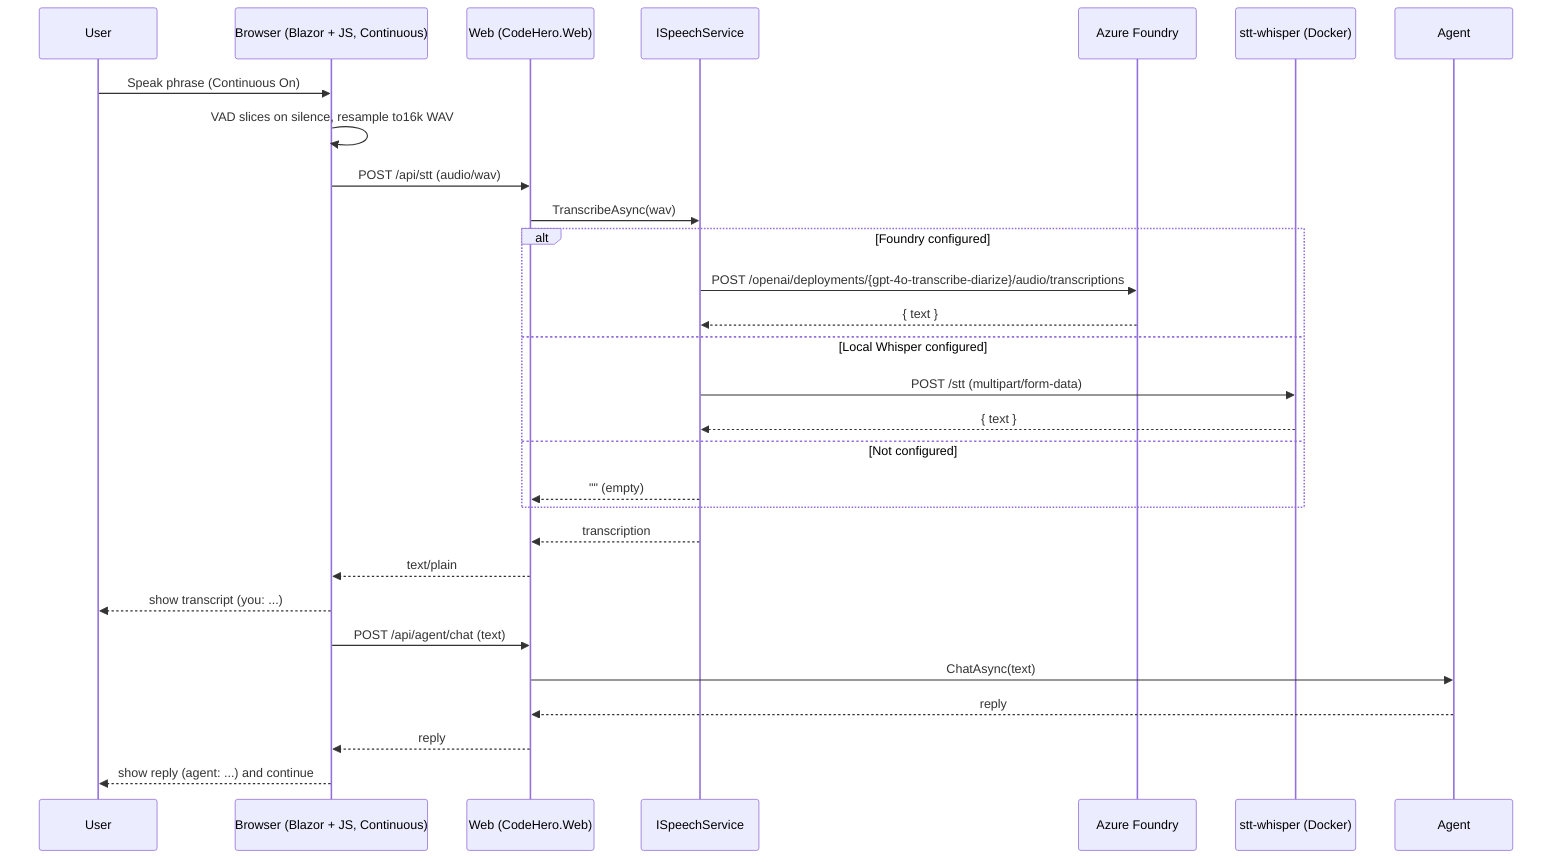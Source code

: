 sequenceDiagram
  participant User
  participant Browser as Browser (Blazor + JS, Continuous)
  participant Web as Web (CodeHero.Web)
  participant Speech as ISpeechService
  participant Foundry as Azure Foundry
  participant Whisper as stt-whisper (Docker)

  User->>Browser: Speak phrase (Continuous On)
  Browser->>Browser: VAD slices on silence, resample to16k WAV
  Browser->>Web: POST /api/stt (audio/wav)
  Web->>Speech: TranscribeAsync(wav)
  alt Foundry configured
    Speech->>Foundry: POST /openai/deployments/{gpt-4o-transcribe-diarize}/audio/transcriptions
    Foundry-->>Speech: { text }
  else Local Whisper configured
    Speech->>Whisper: POST /stt (multipart/form-data)
    Whisper-->>Speech: { text }
  else Not configured
    Speech-->>Web: "" (empty)
  end
  Speech-->>Web: transcription
  Web-->>Browser: text/plain
  Browser-->>User: show transcript (you: ...)

  Browser->>Web: POST /api/agent/chat (text)
  Web->>Agent: ChatAsync(text)
  Agent-->>Web: reply
  Web-->>Browser: reply
  Browser-->>User: show reply (agent: ...) and continue